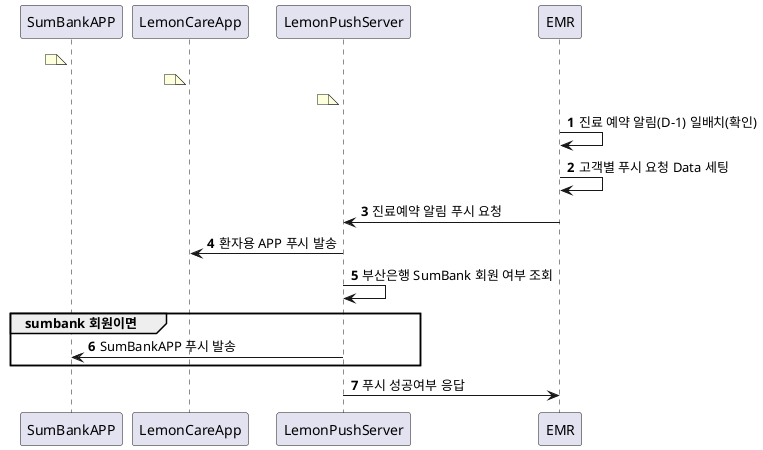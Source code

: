@startuml
autonumber
note left SumBankAPP:
note left LemonCareApp :
note left LemonPushServer :
EMR -> EMR : 진료 예약 알림(D-1) 일배치(확인)
EMR -> EMR : 고객별 푸시 요청 Data 세팅
EMR -> LemonPushServer : 진료예약 알림 푸시 요청
LemonPushServer -> LemonCareApp : 환자용 APP 푸시 발송
LemonPushServer -> LemonPushServer : 부산은행 SumBank 회원 여부 조회

group sumbank 회원이면
LemonPushServer -> SumBankAPP : SumBankAPP 푸시 발송
end

LemonPushServer -> EMR : 푸시 성공여부 응답
@enduml